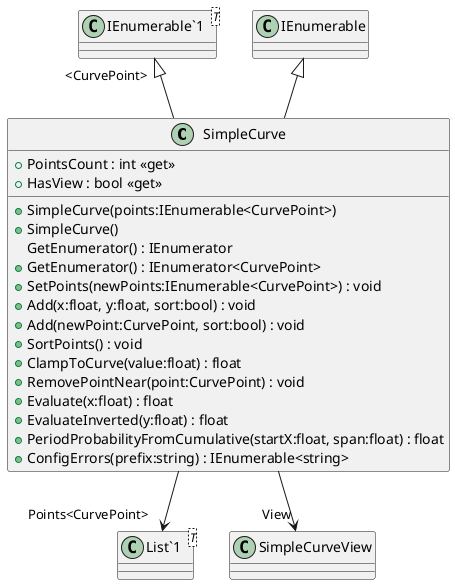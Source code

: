 @startuml
class SimpleCurve {
    + PointsCount : int <<get>>
    + HasView : bool <<get>>
    + SimpleCurve(points:IEnumerable<CurvePoint>)
    + SimpleCurve()
    GetEnumerator() : IEnumerator
    + GetEnumerator() : IEnumerator<CurvePoint>
    + SetPoints(newPoints:IEnumerable<CurvePoint>) : void
    + Add(x:float, y:float, sort:bool) : void
    + Add(newPoint:CurvePoint, sort:bool) : void
    + SortPoints() : void
    + ClampToCurve(value:float) : float
    + RemovePointNear(point:CurvePoint) : void
    + Evaluate(x:float) : float
    + EvaluateInverted(y:float) : float
    + PeriodProbabilityFromCumulative(startX:float, span:float) : float
    + ConfigErrors(prefix:string) : IEnumerable<string>
}
class "IEnumerable`1"<T> {
}
class "List`1"<T> {
}
"IEnumerable`1" "<CurvePoint>" <|-- SimpleCurve
IEnumerable <|-- SimpleCurve
SimpleCurve --> "Points<CurvePoint>" "List`1"
SimpleCurve --> "View" SimpleCurveView
@enduml
